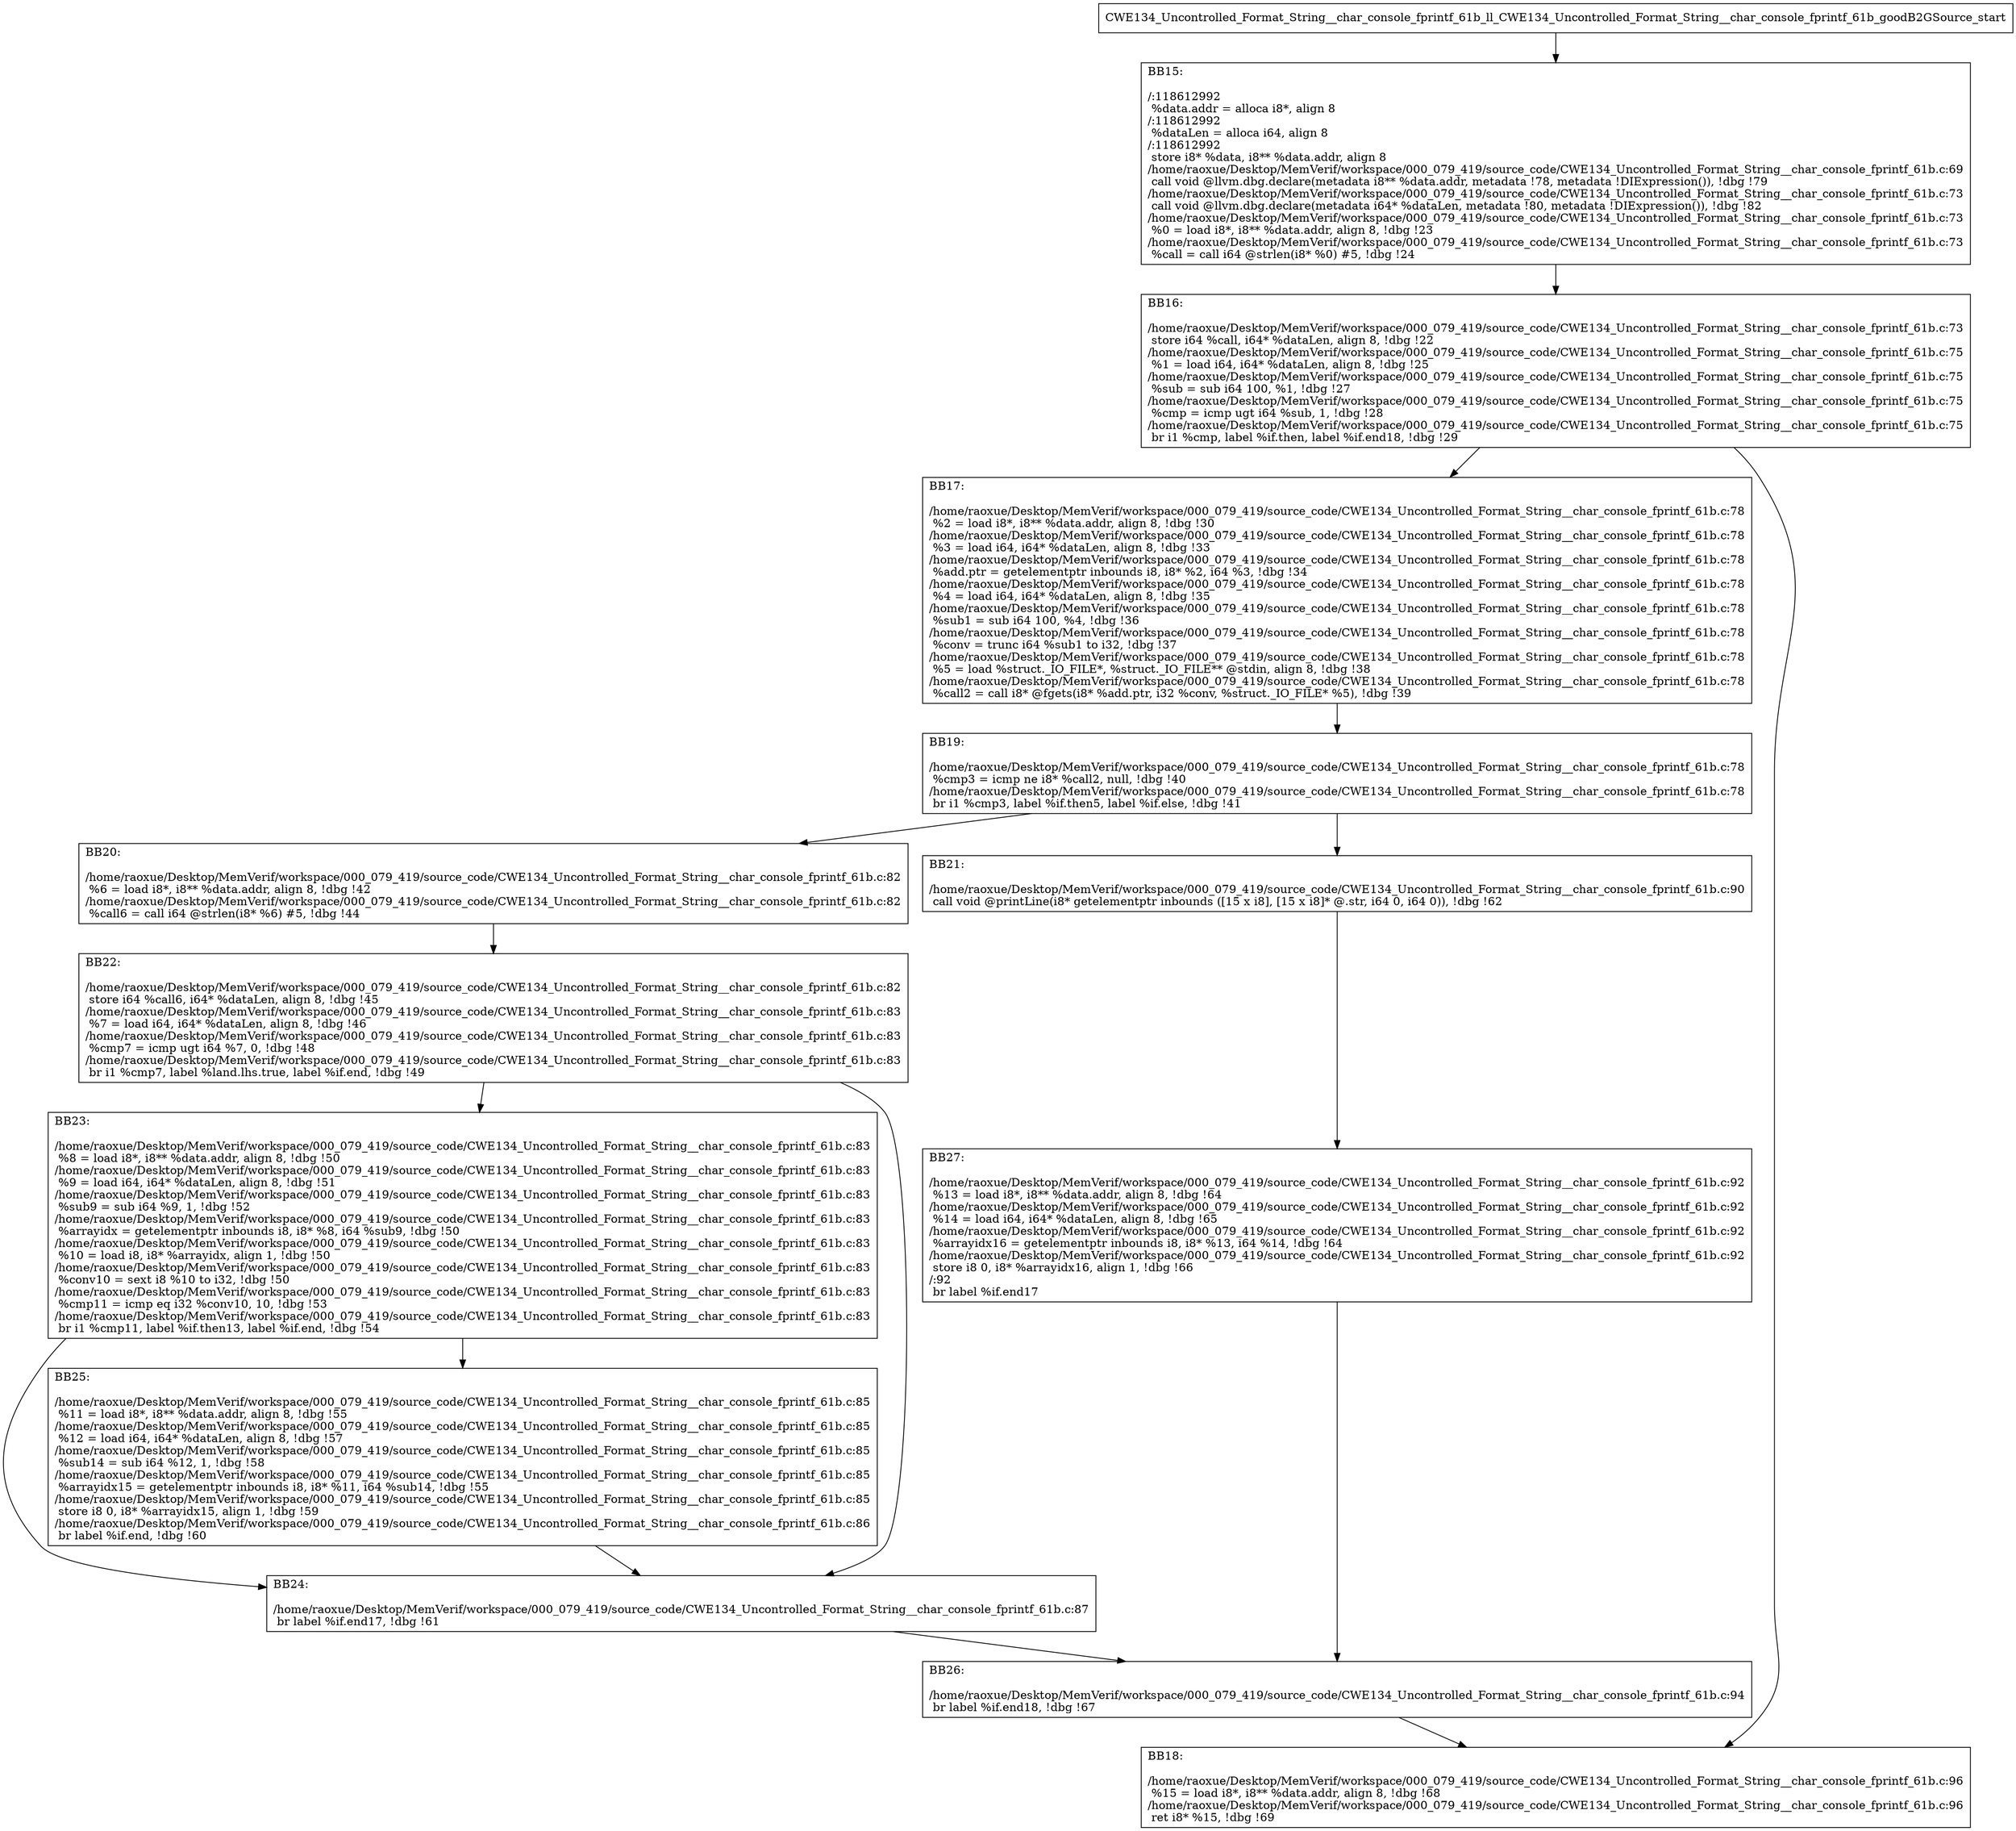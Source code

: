 digraph "CFG for'CWE134_Uncontrolled_Format_String__char_console_fprintf_61b_ll_CWE134_Uncontrolled_Format_String__char_console_fprintf_61b_goodB2GSource' function" {
	BBCWE134_Uncontrolled_Format_String__char_console_fprintf_61b_ll_CWE134_Uncontrolled_Format_String__char_console_fprintf_61b_goodB2GSource_start[shape=record,label="{CWE134_Uncontrolled_Format_String__char_console_fprintf_61b_ll_CWE134_Uncontrolled_Format_String__char_console_fprintf_61b_goodB2GSource_start}"];
	BBCWE134_Uncontrolled_Format_String__char_console_fprintf_61b_ll_CWE134_Uncontrolled_Format_String__char_console_fprintf_61b_goodB2GSource_start-> CWE134_Uncontrolled_Format_String__char_console_fprintf_61b_ll_CWE134_Uncontrolled_Format_String__char_console_fprintf_61b_goodB2GSourceBB15;
	CWE134_Uncontrolled_Format_String__char_console_fprintf_61b_ll_CWE134_Uncontrolled_Format_String__char_console_fprintf_61b_goodB2GSourceBB15 [shape=record, label="{BB15:\l\l/:118612992\l
  %data.addr = alloca i8*, align 8\l
/:118612992\l
  %dataLen = alloca i64, align 8\l
/:118612992\l
  store i8* %data, i8** %data.addr, align 8\l
/home/raoxue/Desktop/MemVerif/workspace/000_079_419/source_code/CWE134_Uncontrolled_Format_String__char_console_fprintf_61b.c:69\l
  call void @llvm.dbg.declare(metadata i8** %data.addr, metadata !78, metadata !DIExpression()), !dbg !79\l
/home/raoxue/Desktop/MemVerif/workspace/000_079_419/source_code/CWE134_Uncontrolled_Format_String__char_console_fprintf_61b.c:73\l
  call void @llvm.dbg.declare(metadata i64* %dataLen, metadata !80, metadata !DIExpression()), !dbg !82\l
/home/raoxue/Desktop/MemVerif/workspace/000_079_419/source_code/CWE134_Uncontrolled_Format_String__char_console_fprintf_61b.c:73\l
  %0 = load i8*, i8** %data.addr, align 8, !dbg !23\l
/home/raoxue/Desktop/MemVerif/workspace/000_079_419/source_code/CWE134_Uncontrolled_Format_String__char_console_fprintf_61b.c:73\l
  %call = call i64 @strlen(i8* %0) #5, !dbg !24\l
}"];
	CWE134_Uncontrolled_Format_String__char_console_fprintf_61b_ll_CWE134_Uncontrolled_Format_String__char_console_fprintf_61b_goodB2GSourceBB15-> CWE134_Uncontrolled_Format_String__char_console_fprintf_61b_ll_CWE134_Uncontrolled_Format_String__char_console_fprintf_61b_goodB2GSourceBB16;
	CWE134_Uncontrolled_Format_String__char_console_fprintf_61b_ll_CWE134_Uncontrolled_Format_String__char_console_fprintf_61b_goodB2GSourceBB16 [shape=record, label="{BB16:\l\l/home/raoxue/Desktop/MemVerif/workspace/000_079_419/source_code/CWE134_Uncontrolled_Format_String__char_console_fprintf_61b.c:73\l
  store i64 %call, i64* %dataLen, align 8, !dbg !22\l
/home/raoxue/Desktop/MemVerif/workspace/000_079_419/source_code/CWE134_Uncontrolled_Format_String__char_console_fprintf_61b.c:75\l
  %1 = load i64, i64* %dataLen, align 8, !dbg !25\l
/home/raoxue/Desktop/MemVerif/workspace/000_079_419/source_code/CWE134_Uncontrolled_Format_String__char_console_fprintf_61b.c:75\l
  %sub = sub i64 100, %1, !dbg !27\l
/home/raoxue/Desktop/MemVerif/workspace/000_079_419/source_code/CWE134_Uncontrolled_Format_String__char_console_fprintf_61b.c:75\l
  %cmp = icmp ugt i64 %sub, 1, !dbg !28\l
/home/raoxue/Desktop/MemVerif/workspace/000_079_419/source_code/CWE134_Uncontrolled_Format_String__char_console_fprintf_61b.c:75\l
  br i1 %cmp, label %if.then, label %if.end18, !dbg !29\l
}"];
	CWE134_Uncontrolled_Format_String__char_console_fprintf_61b_ll_CWE134_Uncontrolled_Format_String__char_console_fprintf_61b_goodB2GSourceBB16-> CWE134_Uncontrolled_Format_String__char_console_fprintf_61b_ll_CWE134_Uncontrolled_Format_String__char_console_fprintf_61b_goodB2GSourceBB17;
	CWE134_Uncontrolled_Format_String__char_console_fprintf_61b_ll_CWE134_Uncontrolled_Format_String__char_console_fprintf_61b_goodB2GSourceBB16-> CWE134_Uncontrolled_Format_String__char_console_fprintf_61b_ll_CWE134_Uncontrolled_Format_String__char_console_fprintf_61b_goodB2GSourceBB18;
	CWE134_Uncontrolled_Format_String__char_console_fprintf_61b_ll_CWE134_Uncontrolled_Format_String__char_console_fprintf_61b_goodB2GSourceBB17 [shape=record, label="{BB17:\l\l/home/raoxue/Desktop/MemVerif/workspace/000_079_419/source_code/CWE134_Uncontrolled_Format_String__char_console_fprintf_61b.c:78\l
  %2 = load i8*, i8** %data.addr, align 8, !dbg !30\l
/home/raoxue/Desktop/MemVerif/workspace/000_079_419/source_code/CWE134_Uncontrolled_Format_String__char_console_fprintf_61b.c:78\l
  %3 = load i64, i64* %dataLen, align 8, !dbg !33\l
/home/raoxue/Desktop/MemVerif/workspace/000_079_419/source_code/CWE134_Uncontrolled_Format_String__char_console_fprintf_61b.c:78\l
  %add.ptr = getelementptr inbounds i8, i8* %2, i64 %3, !dbg !34\l
/home/raoxue/Desktop/MemVerif/workspace/000_079_419/source_code/CWE134_Uncontrolled_Format_String__char_console_fprintf_61b.c:78\l
  %4 = load i64, i64* %dataLen, align 8, !dbg !35\l
/home/raoxue/Desktop/MemVerif/workspace/000_079_419/source_code/CWE134_Uncontrolled_Format_String__char_console_fprintf_61b.c:78\l
  %sub1 = sub i64 100, %4, !dbg !36\l
/home/raoxue/Desktop/MemVerif/workspace/000_079_419/source_code/CWE134_Uncontrolled_Format_String__char_console_fprintf_61b.c:78\l
  %conv = trunc i64 %sub1 to i32, !dbg !37\l
/home/raoxue/Desktop/MemVerif/workspace/000_079_419/source_code/CWE134_Uncontrolled_Format_String__char_console_fprintf_61b.c:78\l
  %5 = load %struct._IO_FILE*, %struct._IO_FILE** @stdin, align 8, !dbg !38\l
/home/raoxue/Desktop/MemVerif/workspace/000_079_419/source_code/CWE134_Uncontrolled_Format_String__char_console_fprintf_61b.c:78\l
  %call2 = call i8* @fgets(i8* %add.ptr, i32 %conv, %struct._IO_FILE* %5), !dbg !39\l
}"];
	CWE134_Uncontrolled_Format_String__char_console_fprintf_61b_ll_CWE134_Uncontrolled_Format_String__char_console_fprintf_61b_goodB2GSourceBB17-> CWE134_Uncontrolled_Format_String__char_console_fprintf_61b_ll_CWE134_Uncontrolled_Format_String__char_console_fprintf_61b_goodB2GSourceBB19;
	CWE134_Uncontrolled_Format_String__char_console_fprintf_61b_ll_CWE134_Uncontrolled_Format_String__char_console_fprintf_61b_goodB2GSourceBB19 [shape=record, label="{BB19:\l\l/home/raoxue/Desktop/MemVerif/workspace/000_079_419/source_code/CWE134_Uncontrolled_Format_String__char_console_fprintf_61b.c:78\l
  %cmp3 = icmp ne i8* %call2, null, !dbg !40\l
/home/raoxue/Desktop/MemVerif/workspace/000_079_419/source_code/CWE134_Uncontrolled_Format_String__char_console_fprintf_61b.c:78\l
  br i1 %cmp3, label %if.then5, label %if.else, !dbg !41\l
}"];
	CWE134_Uncontrolled_Format_String__char_console_fprintf_61b_ll_CWE134_Uncontrolled_Format_String__char_console_fprintf_61b_goodB2GSourceBB19-> CWE134_Uncontrolled_Format_String__char_console_fprintf_61b_ll_CWE134_Uncontrolled_Format_String__char_console_fprintf_61b_goodB2GSourceBB20;
	CWE134_Uncontrolled_Format_String__char_console_fprintf_61b_ll_CWE134_Uncontrolled_Format_String__char_console_fprintf_61b_goodB2GSourceBB19-> CWE134_Uncontrolled_Format_String__char_console_fprintf_61b_ll_CWE134_Uncontrolled_Format_String__char_console_fprintf_61b_goodB2GSourceBB21;
	CWE134_Uncontrolled_Format_String__char_console_fprintf_61b_ll_CWE134_Uncontrolled_Format_String__char_console_fprintf_61b_goodB2GSourceBB20 [shape=record, label="{BB20:\l\l/home/raoxue/Desktop/MemVerif/workspace/000_079_419/source_code/CWE134_Uncontrolled_Format_String__char_console_fprintf_61b.c:82\l
  %6 = load i8*, i8** %data.addr, align 8, !dbg !42\l
/home/raoxue/Desktop/MemVerif/workspace/000_079_419/source_code/CWE134_Uncontrolled_Format_String__char_console_fprintf_61b.c:82\l
  %call6 = call i64 @strlen(i8* %6) #5, !dbg !44\l
}"];
	CWE134_Uncontrolled_Format_String__char_console_fprintf_61b_ll_CWE134_Uncontrolled_Format_String__char_console_fprintf_61b_goodB2GSourceBB20-> CWE134_Uncontrolled_Format_String__char_console_fprintf_61b_ll_CWE134_Uncontrolled_Format_String__char_console_fprintf_61b_goodB2GSourceBB22;
	CWE134_Uncontrolled_Format_String__char_console_fprintf_61b_ll_CWE134_Uncontrolled_Format_String__char_console_fprintf_61b_goodB2GSourceBB22 [shape=record, label="{BB22:\l\l/home/raoxue/Desktop/MemVerif/workspace/000_079_419/source_code/CWE134_Uncontrolled_Format_String__char_console_fprintf_61b.c:82\l
  store i64 %call6, i64* %dataLen, align 8, !dbg !45\l
/home/raoxue/Desktop/MemVerif/workspace/000_079_419/source_code/CWE134_Uncontrolled_Format_String__char_console_fprintf_61b.c:83\l
  %7 = load i64, i64* %dataLen, align 8, !dbg !46\l
/home/raoxue/Desktop/MemVerif/workspace/000_079_419/source_code/CWE134_Uncontrolled_Format_String__char_console_fprintf_61b.c:83\l
  %cmp7 = icmp ugt i64 %7, 0, !dbg !48\l
/home/raoxue/Desktop/MemVerif/workspace/000_079_419/source_code/CWE134_Uncontrolled_Format_String__char_console_fprintf_61b.c:83\l
  br i1 %cmp7, label %land.lhs.true, label %if.end, !dbg !49\l
}"];
	CWE134_Uncontrolled_Format_String__char_console_fprintf_61b_ll_CWE134_Uncontrolled_Format_String__char_console_fprintf_61b_goodB2GSourceBB22-> CWE134_Uncontrolled_Format_String__char_console_fprintf_61b_ll_CWE134_Uncontrolled_Format_String__char_console_fprintf_61b_goodB2GSourceBB23;
	CWE134_Uncontrolled_Format_String__char_console_fprintf_61b_ll_CWE134_Uncontrolled_Format_String__char_console_fprintf_61b_goodB2GSourceBB22-> CWE134_Uncontrolled_Format_String__char_console_fprintf_61b_ll_CWE134_Uncontrolled_Format_String__char_console_fprintf_61b_goodB2GSourceBB24;
	CWE134_Uncontrolled_Format_String__char_console_fprintf_61b_ll_CWE134_Uncontrolled_Format_String__char_console_fprintf_61b_goodB2GSourceBB23 [shape=record, label="{BB23:\l\l/home/raoxue/Desktop/MemVerif/workspace/000_079_419/source_code/CWE134_Uncontrolled_Format_String__char_console_fprintf_61b.c:83\l
  %8 = load i8*, i8** %data.addr, align 8, !dbg !50\l
/home/raoxue/Desktop/MemVerif/workspace/000_079_419/source_code/CWE134_Uncontrolled_Format_String__char_console_fprintf_61b.c:83\l
  %9 = load i64, i64* %dataLen, align 8, !dbg !51\l
/home/raoxue/Desktop/MemVerif/workspace/000_079_419/source_code/CWE134_Uncontrolled_Format_String__char_console_fprintf_61b.c:83\l
  %sub9 = sub i64 %9, 1, !dbg !52\l
/home/raoxue/Desktop/MemVerif/workspace/000_079_419/source_code/CWE134_Uncontrolled_Format_String__char_console_fprintf_61b.c:83\l
  %arrayidx = getelementptr inbounds i8, i8* %8, i64 %sub9, !dbg !50\l
/home/raoxue/Desktop/MemVerif/workspace/000_079_419/source_code/CWE134_Uncontrolled_Format_String__char_console_fprintf_61b.c:83\l
  %10 = load i8, i8* %arrayidx, align 1, !dbg !50\l
/home/raoxue/Desktop/MemVerif/workspace/000_079_419/source_code/CWE134_Uncontrolled_Format_String__char_console_fprintf_61b.c:83\l
  %conv10 = sext i8 %10 to i32, !dbg !50\l
/home/raoxue/Desktop/MemVerif/workspace/000_079_419/source_code/CWE134_Uncontrolled_Format_String__char_console_fprintf_61b.c:83\l
  %cmp11 = icmp eq i32 %conv10, 10, !dbg !53\l
/home/raoxue/Desktop/MemVerif/workspace/000_079_419/source_code/CWE134_Uncontrolled_Format_String__char_console_fprintf_61b.c:83\l
  br i1 %cmp11, label %if.then13, label %if.end, !dbg !54\l
}"];
	CWE134_Uncontrolled_Format_String__char_console_fprintf_61b_ll_CWE134_Uncontrolled_Format_String__char_console_fprintf_61b_goodB2GSourceBB23-> CWE134_Uncontrolled_Format_String__char_console_fprintf_61b_ll_CWE134_Uncontrolled_Format_String__char_console_fprintf_61b_goodB2GSourceBB25;
	CWE134_Uncontrolled_Format_String__char_console_fprintf_61b_ll_CWE134_Uncontrolled_Format_String__char_console_fprintf_61b_goodB2GSourceBB23-> CWE134_Uncontrolled_Format_String__char_console_fprintf_61b_ll_CWE134_Uncontrolled_Format_String__char_console_fprintf_61b_goodB2GSourceBB24;
	CWE134_Uncontrolled_Format_String__char_console_fprintf_61b_ll_CWE134_Uncontrolled_Format_String__char_console_fprintf_61b_goodB2GSourceBB25 [shape=record, label="{BB25:\l\l/home/raoxue/Desktop/MemVerif/workspace/000_079_419/source_code/CWE134_Uncontrolled_Format_String__char_console_fprintf_61b.c:85\l
  %11 = load i8*, i8** %data.addr, align 8, !dbg !55\l
/home/raoxue/Desktop/MemVerif/workspace/000_079_419/source_code/CWE134_Uncontrolled_Format_String__char_console_fprintf_61b.c:85\l
  %12 = load i64, i64* %dataLen, align 8, !dbg !57\l
/home/raoxue/Desktop/MemVerif/workspace/000_079_419/source_code/CWE134_Uncontrolled_Format_String__char_console_fprintf_61b.c:85\l
  %sub14 = sub i64 %12, 1, !dbg !58\l
/home/raoxue/Desktop/MemVerif/workspace/000_079_419/source_code/CWE134_Uncontrolled_Format_String__char_console_fprintf_61b.c:85\l
  %arrayidx15 = getelementptr inbounds i8, i8* %11, i64 %sub14, !dbg !55\l
/home/raoxue/Desktop/MemVerif/workspace/000_079_419/source_code/CWE134_Uncontrolled_Format_String__char_console_fprintf_61b.c:85\l
  store i8 0, i8* %arrayidx15, align 1, !dbg !59\l
/home/raoxue/Desktop/MemVerif/workspace/000_079_419/source_code/CWE134_Uncontrolled_Format_String__char_console_fprintf_61b.c:86\l
  br label %if.end, !dbg !60\l
}"];
	CWE134_Uncontrolled_Format_String__char_console_fprintf_61b_ll_CWE134_Uncontrolled_Format_String__char_console_fprintf_61b_goodB2GSourceBB25-> CWE134_Uncontrolled_Format_String__char_console_fprintf_61b_ll_CWE134_Uncontrolled_Format_String__char_console_fprintf_61b_goodB2GSourceBB24;
	CWE134_Uncontrolled_Format_String__char_console_fprintf_61b_ll_CWE134_Uncontrolled_Format_String__char_console_fprintf_61b_goodB2GSourceBB24 [shape=record, label="{BB24:\l\l/home/raoxue/Desktop/MemVerif/workspace/000_079_419/source_code/CWE134_Uncontrolled_Format_String__char_console_fprintf_61b.c:87\l
  br label %if.end17, !dbg !61\l
}"];
	CWE134_Uncontrolled_Format_String__char_console_fprintf_61b_ll_CWE134_Uncontrolled_Format_String__char_console_fprintf_61b_goodB2GSourceBB24-> CWE134_Uncontrolled_Format_String__char_console_fprintf_61b_ll_CWE134_Uncontrolled_Format_String__char_console_fprintf_61b_goodB2GSourceBB26;
	CWE134_Uncontrolled_Format_String__char_console_fprintf_61b_ll_CWE134_Uncontrolled_Format_String__char_console_fprintf_61b_goodB2GSourceBB21 [shape=record, label="{BB21:\l\l/home/raoxue/Desktop/MemVerif/workspace/000_079_419/source_code/CWE134_Uncontrolled_Format_String__char_console_fprintf_61b.c:90\l
  call void @printLine(i8* getelementptr inbounds ([15 x i8], [15 x i8]* @.str, i64 0, i64 0)), !dbg !62\l
}"];
	CWE134_Uncontrolled_Format_String__char_console_fprintf_61b_ll_CWE134_Uncontrolled_Format_String__char_console_fprintf_61b_goodB2GSourceBB21-> CWE134_Uncontrolled_Format_String__char_console_fprintf_61b_ll_CWE134_Uncontrolled_Format_String__char_console_fprintf_61b_goodB2GSourceBB27;
	CWE134_Uncontrolled_Format_String__char_console_fprintf_61b_ll_CWE134_Uncontrolled_Format_String__char_console_fprintf_61b_goodB2GSourceBB27 [shape=record, label="{BB27:\l\l/home/raoxue/Desktop/MemVerif/workspace/000_079_419/source_code/CWE134_Uncontrolled_Format_String__char_console_fprintf_61b.c:92\l
  %13 = load i8*, i8** %data.addr, align 8, !dbg !64\l
/home/raoxue/Desktop/MemVerif/workspace/000_079_419/source_code/CWE134_Uncontrolled_Format_String__char_console_fprintf_61b.c:92\l
  %14 = load i64, i64* %dataLen, align 8, !dbg !65\l
/home/raoxue/Desktop/MemVerif/workspace/000_079_419/source_code/CWE134_Uncontrolled_Format_String__char_console_fprintf_61b.c:92\l
  %arrayidx16 = getelementptr inbounds i8, i8* %13, i64 %14, !dbg !64\l
/home/raoxue/Desktop/MemVerif/workspace/000_079_419/source_code/CWE134_Uncontrolled_Format_String__char_console_fprintf_61b.c:92\l
  store i8 0, i8* %arrayidx16, align 1, !dbg !66\l
/:92\l
  br label %if.end17\l
}"];
	CWE134_Uncontrolled_Format_String__char_console_fprintf_61b_ll_CWE134_Uncontrolled_Format_String__char_console_fprintf_61b_goodB2GSourceBB27-> CWE134_Uncontrolled_Format_String__char_console_fprintf_61b_ll_CWE134_Uncontrolled_Format_String__char_console_fprintf_61b_goodB2GSourceBB26;
	CWE134_Uncontrolled_Format_String__char_console_fprintf_61b_ll_CWE134_Uncontrolled_Format_String__char_console_fprintf_61b_goodB2GSourceBB26 [shape=record, label="{BB26:\l\l/home/raoxue/Desktop/MemVerif/workspace/000_079_419/source_code/CWE134_Uncontrolled_Format_String__char_console_fprintf_61b.c:94\l
  br label %if.end18, !dbg !67\l
}"];
	CWE134_Uncontrolled_Format_String__char_console_fprintf_61b_ll_CWE134_Uncontrolled_Format_String__char_console_fprintf_61b_goodB2GSourceBB26-> CWE134_Uncontrolled_Format_String__char_console_fprintf_61b_ll_CWE134_Uncontrolled_Format_String__char_console_fprintf_61b_goodB2GSourceBB18;
	CWE134_Uncontrolled_Format_String__char_console_fprintf_61b_ll_CWE134_Uncontrolled_Format_String__char_console_fprintf_61b_goodB2GSourceBB18 [shape=record, label="{BB18:\l\l/home/raoxue/Desktop/MemVerif/workspace/000_079_419/source_code/CWE134_Uncontrolled_Format_String__char_console_fprintf_61b.c:96\l
  %15 = load i8*, i8** %data.addr, align 8, !dbg !68\l
/home/raoxue/Desktop/MemVerif/workspace/000_079_419/source_code/CWE134_Uncontrolled_Format_String__char_console_fprintf_61b.c:96\l
  ret i8* %15, !dbg !69\l
}"];
}

